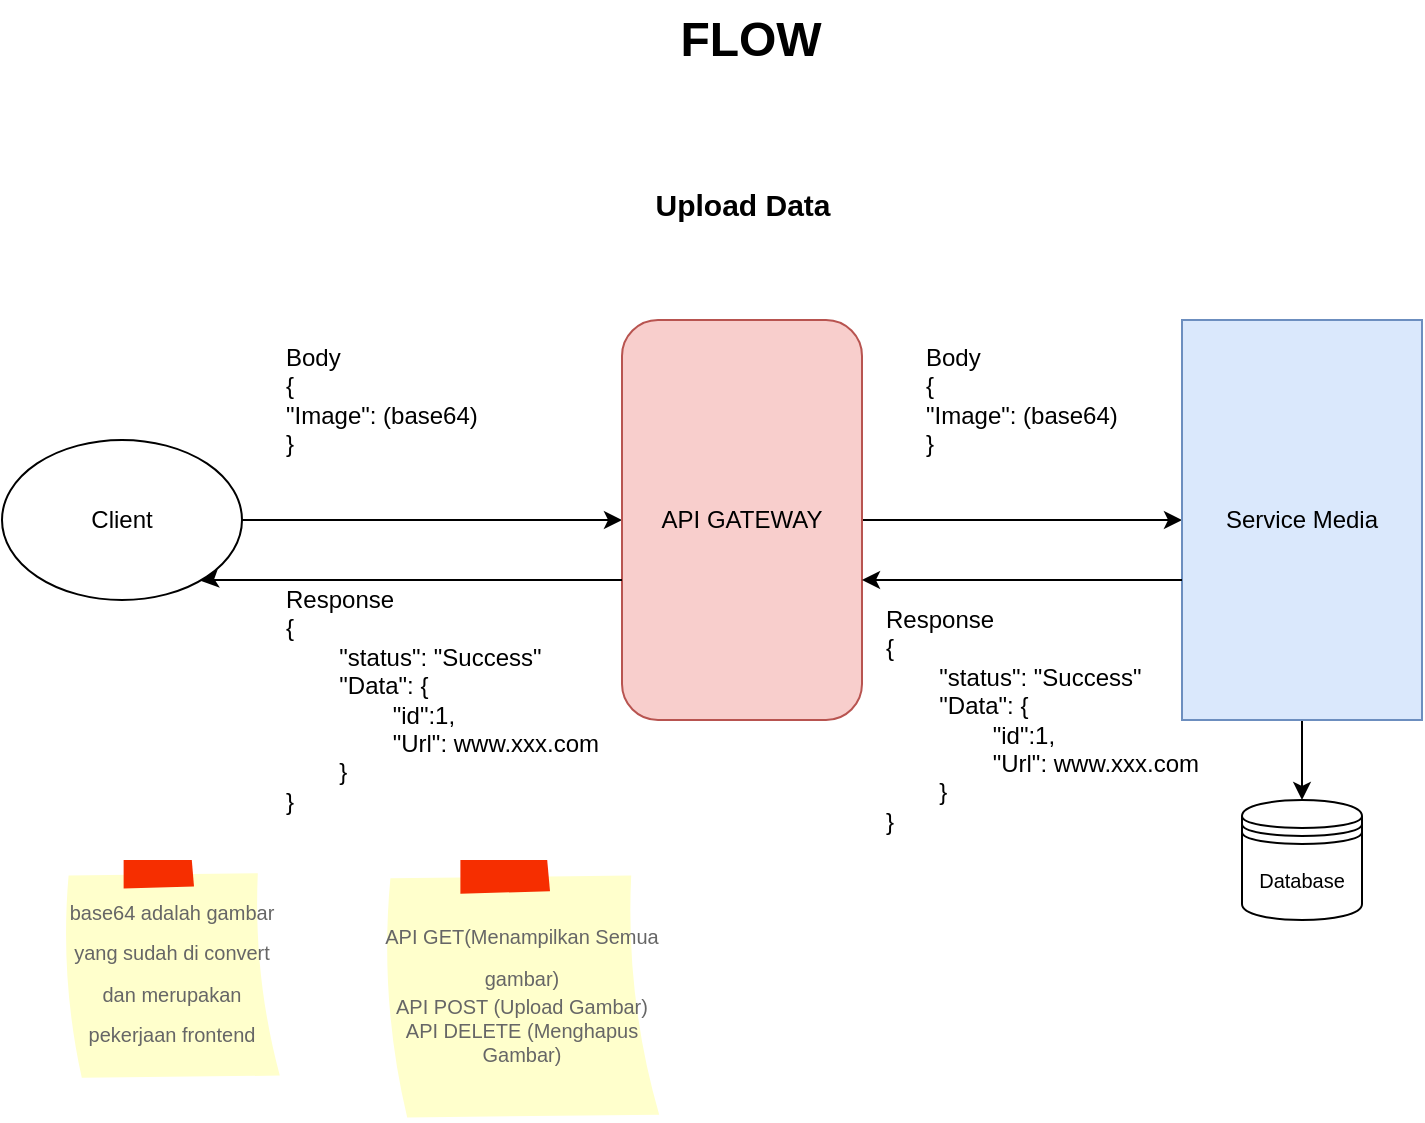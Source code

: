 <mxfile version="20.8.19" type="device"><diagram name="Halaman-1" id="ZYxWMxrRuH45-I4RI3j3"><mxGraphModel dx="1434" dy="647" grid="1" gridSize="10" guides="1" tooltips="1" connect="1" arrows="1" fold="1" page="1" pageScale="1" pageWidth="827" pageHeight="1169" math="0" shadow="0"><root><mxCell id="0"/><mxCell id="1" parent="0"/><mxCell id="7yv5g4jIMdnSCiG2N5mE-16" style="edgeStyle=orthogonalEdgeStyle;rounded=0;orthogonalLoop=1;jettySize=auto;html=1;entryX=0;entryY=0.5;entryDx=0;entryDy=0;fontFamily=Helvetica;fontSize=10;" edge="1" parent="1" source="7yv5g4jIMdnSCiG2N5mE-1" target="7yv5g4jIMdnSCiG2N5mE-2"><mxGeometry relative="1" as="geometry"/></mxCell><mxCell id="7yv5g4jIMdnSCiG2N5mE-1" value="Client" style="ellipse;whiteSpace=wrap;html=1;" vertex="1" parent="1"><mxGeometry x="90" y="340" width="120" height="80" as="geometry"/></mxCell><mxCell id="7yv5g4jIMdnSCiG2N5mE-15" style="edgeStyle=orthogonalEdgeStyle;rounded=0;orthogonalLoop=1;jettySize=auto;html=1;entryX=0;entryY=0.5;entryDx=0;entryDy=0;fontFamily=Helvetica;fontSize=10;" edge="1" parent="1" source="7yv5g4jIMdnSCiG2N5mE-2" target="7yv5g4jIMdnSCiG2N5mE-3"><mxGeometry relative="1" as="geometry"/></mxCell><mxCell id="7yv5g4jIMdnSCiG2N5mE-2" value="API GATEWAY" style="rounded=1;whiteSpace=wrap;html=1;fillColor=#f8cecc;strokeColor=#b85450;" vertex="1" parent="1"><mxGeometry x="400" y="280" width="120" height="200" as="geometry"/></mxCell><mxCell id="7yv5g4jIMdnSCiG2N5mE-19" style="edgeStyle=orthogonalEdgeStyle;rounded=0;orthogonalLoop=1;jettySize=auto;html=1;fontFamily=Helvetica;fontSize=10;" edge="1" parent="1" source="7yv5g4jIMdnSCiG2N5mE-3" target="7yv5g4jIMdnSCiG2N5mE-18"><mxGeometry relative="1" as="geometry"/></mxCell><mxCell id="7yv5g4jIMdnSCiG2N5mE-3" value="Service Media" style="rounded=0;whiteSpace=wrap;html=1;fillColor=#dae8fc;strokeColor=#6c8ebf;" vertex="1" parent="1"><mxGeometry x="680" y="280" width="120" height="200" as="geometry"/></mxCell><mxCell id="7yv5g4jIMdnSCiG2N5mE-4" value="FLOW" style="text;strokeColor=none;fillColor=none;html=1;fontSize=24;fontStyle=1;verticalAlign=middle;align=center;" vertex="1" parent="1"><mxGeometry x="414" y="120" width="100" height="40" as="geometry"/></mxCell><mxCell id="7yv5g4jIMdnSCiG2N5mE-8" value="&lt;span style=&quot;font-weight: normal;&quot;&gt;Body&lt;br style=&quot;border-color: var(--border-color);&quot;&gt;{&lt;br style=&quot;border-color: var(--border-color);&quot;&gt;&lt;span style=&quot;border-color: var(--border-color);&quot;&gt;&#9;&lt;/span&gt;&quot;Image&quot;: (base64)&lt;br style=&quot;border-color: var(--border-color);&quot;&gt;}&lt;/span&gt;" style="text;strokeColor=none;fillColor=none;html=1;fontSize=12;fontStyle=1;verticalAlign=middle;align=left;fontFamily=Helvetica;" vertex="1" parent="1"><mxGeometry x="230" y="300" width="100" height="40" as="geometry"/></mxCell><mxCell id="7yv5g4jIMdnSCiG2N5mE-13" value="&lt;font style=&quot;font-size: 10px;&quot;&gt;base64 adalah gambar yang sudah di convert dan merupakan pekerjaan frontend&lt;/font&gt;" style="strokeWidth=1;shadow=0;dashed=0;align=center;html=1;shape=mxgraph.mockup.text.stickyNote2;fontColor=#666666;mainText=;fontSize=17;whiteSpace=wrap;fillColor=#ffffcc;strokeColor=#F62E00;fontFamily=Helvetica;rotation=0;" vertex="1" parent="1"><mxGeometry x="120" y="550" width="110" height="110" as="geometry"/></mxCell><mxCell id="7yv5g4jIMdnSCiG2N5mE-14" value="&lt;span style=&quot;font-weight: normal;&quot;&gt;Body&lt;br style=&quot;border-color: var(--border-color);&quot;&gt;{&lt;br style=&quot;border-color: var(--border-color);&quot;&gt;&lt;span style=&quot;border-color: var(--border-color);&quot;&gt;&#9;&lt;/span&gt;&quot;Image&quot;: (base64)&lt;br style=&quot;border-color: var(--border-color);&quot;&gt;}&lt;/span&gt;" style="text;strokeColor=none;fillColor=none;html=1;fontSize=12;fontStyle=1;verticalAlign=middle;align=left;fontFamily=Helvetica;" vertex="1" parent="1"><mxGeometry x="550" y="300" width="100" height="40" as="geometry"/></mxCell><mxCell id="7yv5g4jIMdnSCiG2N5mE-18" value="Database" style="shape=datastore;whiteSpace=wrap;html=1;strokeColor=default;fontFamily=Helvetica;fontSize=10;fillColor=none;" vertex="1" parent="1"><mxGeometry x="710" y="520" width="60" height="60" as="geometry"/></mxCell><mxCell id="7yv5g4jIMdnSCiG2N5mE-20" style="edgeStyle=orthogonalEdgeStyle;rounded=0;orthogonalLoop=1;jettySize=auto;html=1;entryX=0;entryY=0.5;entryDx=0;entryDy=0;fontFamily=Helvetica;fontSize=10;" edge="1" parent="1"><mxGeometry relative="1" as="geometry"><mxPoint x="680" y="410" as="sourcePoint"/><mxPoint x="520" y="410" as="targetPoint"/></mxGeometry></mxCell><mxCell id="7yv5g4jIMdnSCiG2N5mE-21" value="&lt;span style=&quot;font-weight: normal;&quot;&gt;Response&lt;br&gt;{&lt;br&gt;&lt;span style=&quot;white-space: pre;&quot;&gt;&#9;&lt;/span&gt;&quot;status&quot;: &quot;Success&quot;&lt;br&gt;&lt;span style=&quot;white-space: pre;&quot;&gt;&#9;&lt;/span&gt;&quot;Data&quot;: {&lt;br&gt;&lt;span style=&quot;white-space: pre;&quot;&gt;&#9;&lt;span style=&quot;white-space: pre;&quot;&gt;&#9;&lt;/span&gt;&quot;&lt;/span&gt;id&quot;:1,&lt;br&gt;&lt;span style=&quot;white-space: pre;&quot;&gt;&#9;&lt;/span&gt;&lt;span style=&quot;white-space: pre;&quot;&gt;&#9;&lt;/span&gt;&quot;Url&quot;: www.xxx.com&lt;br&gt;&lt;span style=&quot;white-space: pre;&quot;&gt;&#9;&lt;/span&gt;}&lt;br&gt;}&lt;/span&gt;" style="text;strokeColor=none;fillColor=none;html=1;fontSize=12;fontStyle=1;verticalAlign=middle;align=left;fontFamily=Helvetica;" vertex="1" parent="1"><mxGeometry x="530" y="460" width="100" height="40" as="geometry"/></mxCell><mxCell id="7yv5g4jIMdnSCiG2N5mE-22" style="edgeStyle=orthogonalEdgeStyle;rounded=0;orthogonalLoop=1;jettySize=auto;html=1;fontFamily=Helvetica;fontSize=10;entryX=0.827;entryY=0.879;entryDx=0;entryDy=0;entryPerimeter=0;" edge="1" parent="1" target="7yv5g4jIMdnSCiG2N5mE-1"><mxGeometry relative="1" as="geometry"><mxPoint x="400" y="410" as="sourcePoint"/><mxPoint x="200" y="410" as="targetPoint"/><Array as="points"><mxPoint x="192" y="410"/></Array></mxGeometry></mxCell><mxCell id="7yv5g4jIMdnSCiG2N5mE-23" value="&lt;span style=&quot;font-weight: normal;&quot;&gt;Response&lt;br&gt;{&lt;br&gt;&lt;span style=&quot;white-space: pre;&quot;&gt;&#9;&lt;/span&gt;&quot;status&quot;: &quot;Success&quot;&lt;br&gt;&lt;span style=&quot;white-space: pre;&quot;&gt;&#9;&lt;/span&gt;&quot;Data&quot;: {&lt;br&gt;&lt;span style=&quot;white-space: pre;&quot;&gt;&#9;&lt;span style=&quot;white-space: pre;&quot;&gt;&#9;&lt;/span&gt;&quot;&lt;/span&gt;id&quot;:1,&lt;br&gt;&lt;span style=&quot;white-space: pre;&quot;&gt;&#9;&lt;/span&gt;&lt;span style=&quot;white-space: pre;&quot;&gt;&#9;&lt;/span&gt;&quot;Url&quot;: www.xxx.com&lt;br&gt;&lt;span style=&quot;white-space: pre;&quot;&gt;&#9;&lt;/span&gt;}&lt;br&gt;}&lt;/span&gt;" style="text;strokeColor=none;fillColor=none;html=1;fontSize=12;fontStyle=1;verticalAlign=middle;align=left;fontFamily=Helvetica;" vertex="1" parent="1"><mxGeometry x="230" y="450" width="100" height="40" as="geometry"/></mxCell><mxCell id="7yv5g4jIMdnSCiG2N5mE-24" value="&lt;font style=&quot;font-size: 15px;&quot;&gt;Upload Data&lt;/font&gt;" style="text;strokeColor=none;fillColor=none;html=1;fontSize=24;fontStyle=1;verticalAlign=middle;align=center;" vertex="1" parent="1"><mxGeometry x="410" y="200" width="100" height="40" as="geometry"/></mxCell><mxCell id="7yv5g4jIMdnSCiG2N5mE-25" value="&lt;div style=&quot;&quot;&gt;&lt;span style=&quot;font-size: 10px; background-color: initial;&quot;&gt;API GET(Menampilkan Semua gambar)&lt;/span&gt;&lt;/div&gt;&lt;font style=&quot;font-size: 10px;&quot;&gt;&lt;div style=&quot;&quot;&gt;&lt;span style=&quot;background-color: initial;&quot;&gt;API POST (Upload Gambar)&lt;/span&gt;&lt;/div&gt;&lt;div style=&quot;&quot;&gt;&lt;span style=&quot;background-color: initial;&quot;&gt;API DELETE (Menghapus Gambar)&lt;/span&gt;&lt;/div&gt;&lt;/font&gt;" style="strokeWidth=1;shadow=0;dashed=0;align=center;html=1;shape=mxgraph.mockup.text.stickyNote2;fontColor=#666666;mainText=;fontSize=17;whiteSpace=wrap;fillColor=#ffffcc;strokeColor=#F62E00;fontFamily=Helvetica;rotation=0;" vertex="1" parent="1"><mxGeometry x="280" y="550" width="140" height="130" as="geometry"/></mxCell></root></mxGraphModel></diagram></mxfile>